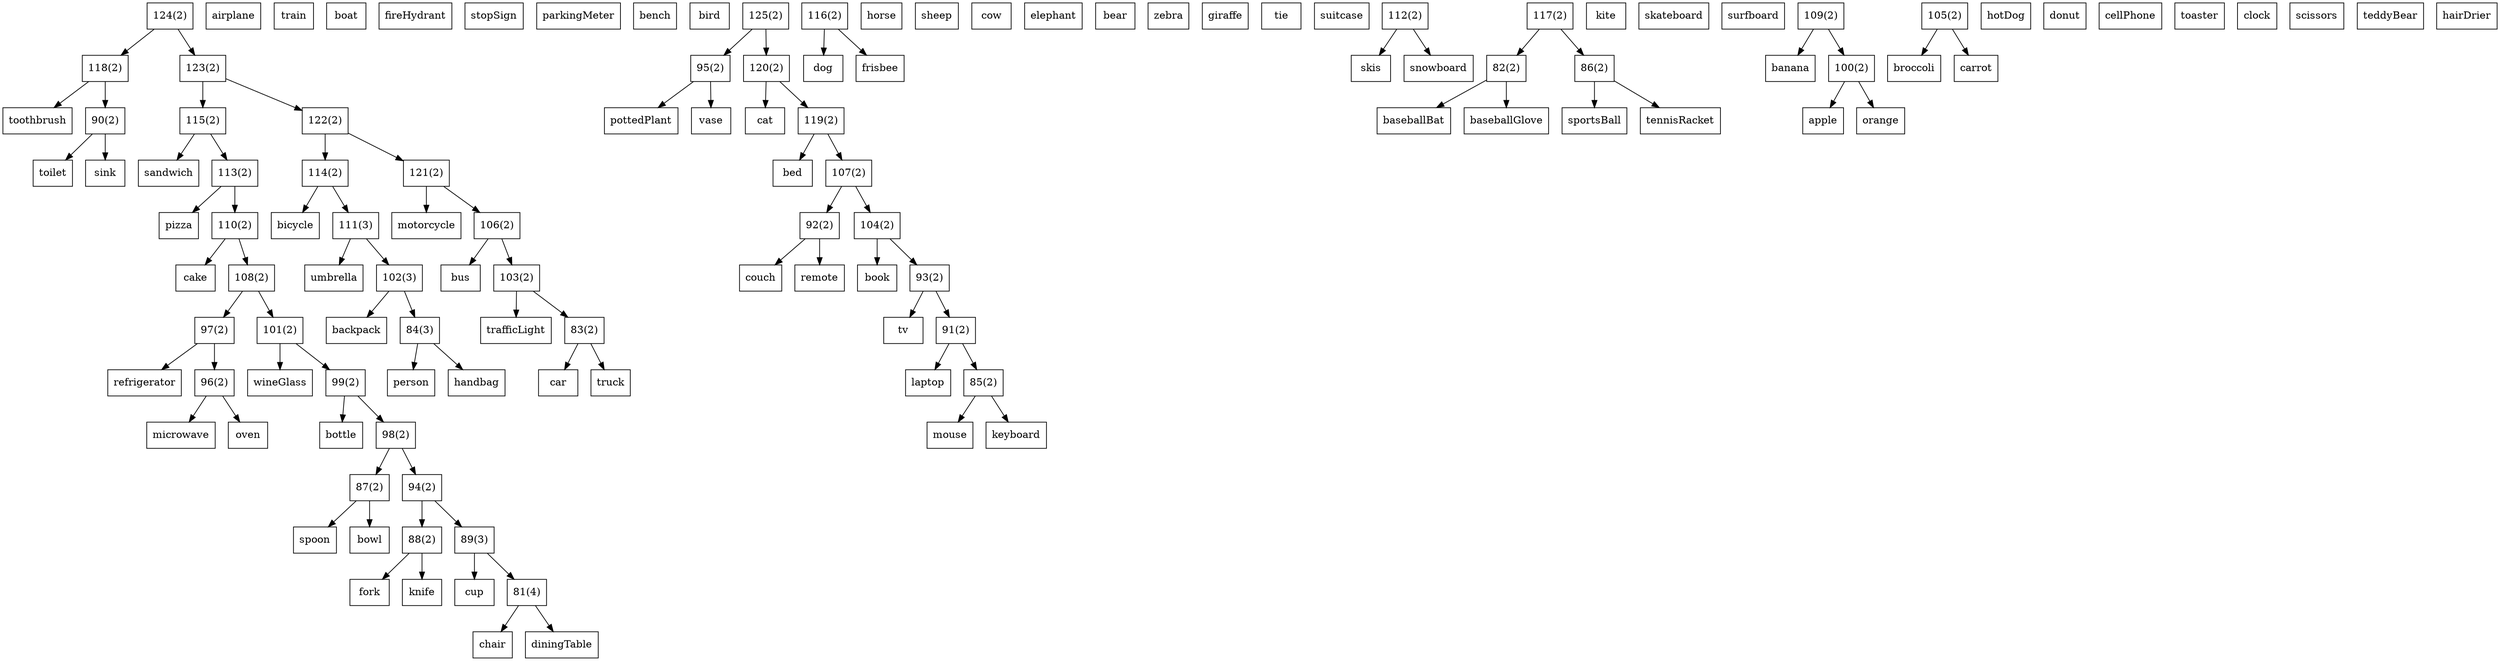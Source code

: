 digraph coco2017_bin {
	1 [label="person", shape=box];
	2 [label="bicycle", shape=box];
	3 [label="car", shape=box];
	4 [label="motorcycle", shape=box];
	5 [label="airplane", shape=box];
	6 [label="bus", shape=box];
	7 [label="train", shape=box];
	8 [label="truck", shape=box];
	9 [label="boat", shape=box];
	10 [label="trafficLight", shape=box];
	11 [label="fireHydrant", shape=box];
	12 [label="stopSign", shape=box];
	13 [label="parkingMeter", shape=box];
	14 [label="bench", shape=box];
	15 [label="bird", shape=box];
	16 [label="cat", shape=box];
	17 [label="dog", shape=box];
	18 [label="horse", shape=box];
	19 [label="sheep", shape=box];
	20 [label="cow", shape=box];
	21 [label="elephant", shape=box];
	22 [label="bear", shape=box];
	23 [label="zebra", shape=box];
	24 [label="giraffe", shape=box];
	25 [label="backpack", shape=box];
	26 [label="umbrella", shape=box];
	27 [label="handbag", shape=box];
	28 [label="tie", shape=box];
	29 [label="suitcase", shape=box];
	30 [label="frisbee", shape=box];
	31 [label="skis", shape=box];
	32 [label="snowboard", shape=box];
	33 [label="sportsBall", shape=box];
	34 [label="kite", shape=box];
	35 [label="baseballBat", shape=box];
	36 [label="baseballGlove", shape=box];
	37 [label="skateboard", shape=box];
	38 [label="surfboard", shape=box];
	39 [label="tennisRacket", shape=box];
	40 [label="bottle", shape=box];
	41 [label="wineGlass", shape=box];
	42 [label="cup", shape=box];
	43 [label="fork", shape=box];
	44 [label="knife", shape=box];
	45 [label="spoon", shape=box];
	46 [label="bowl", shape=box];
	47 [label="banana", shape=box];
	48 [label="apple", shape=box];
	49 [label="sandwich", shape=box];
	50 [label="orange", shape=box];
	51 [label="broccoli", shape=box];
	52 [label="carrot", shape=box];
	53 [label="hotDog", shape=box];
	54 [label="pizza", shape=box];
	55 [label="donut", shape=box];
	56 [label="cake", shape=box];
	57 [label="chair", shape=box];
	58 [label="couch", shape=box];
	59 [label="pottedPlant", shape=box];
	60 [label="bed", shape=box];
	61 [label="diningTable", shape=box];
	62 [label="toilet", shape=box];
	63 [label="tv", shape=box];
	64 [label="laptop", shape=box];
	65 [label="mouse", shape=box];
	66 [label="remote", shape=box];
	67 [label="keyboard", shape=box];
	68 [label="cellPhone", shape=box];
	69 [label="microwave", shape=box];
	70 [label="oven", shape=box];
	71 [label="toaster", shape=box];
	72 [label="sink", shape=box];
	73 [label="refrigerator", shape=box];
	74 [label="book", shape=box];
	75 [label="clock", shape=box];
	76 [label="vase", shape=box];
	77 [label="scissors", shape=box];
	78 [label="teddyBear", shape=box];
	79 [label="hairDrier", shape=box];
	80 [label="toothbrush", shape=box];
	81 [label="81(4)", shape=box];
	81->61;
	81->57;
	82 [label="82(2)", shape=box];
	82->36;
	82->35;
	83 [label="83(2)", shape=box];
	83->8;
	83->3;
	84 [label="84(3)", shape=box];
	84->27;
	84->1;
	85 [label="85(2)", shape=box];
	85->67;
	85->65;
	86 [label="86(2)", shape=box];
	86->39;
	86->33;
	87 [label="87(2)", shape=box];
	87->46;
	87->45;
	88 [label="88(2)", shape=box];
	88->44;
	88->43;
	89 [label="89(3)", shape=box];
	89->81;
	89->42;
	90 [label="90(2)", shape=box];
	90->72;
	90->62;
	91 [label="91(2)", shape=box];
	91->85;
	91->64;
	92 [label="92(2)", shape=box];
	92->66;
	92->58;
	93 [label="93(2)", shape=box];
	93->91;
	93->63;
	94 [label="94(2)", shape=box];
	94->89;
	94->88;
	95 [label="95(2)", shape=box];
	95->76;
	95->59;
	96 [label="96(2)", shape=box];
	96->70;
	96->69;
	97 [label="97(2)", shape=box];
	97->96;
	97->73;
	98 [label="98(2)", shape=box];
	98->94;
	98->87;
	99 [label="99(2)", shape=box];
	99->98;
	99->40;
	100 [label="100(2)", shape=box];
	100->50;
	100->48;
	101 [label="101(2)", shape=box];
	101->99;
	101->41;
	102 [label="102(3)", shape=box];
	102->84;
	102->25;
	103 [label="103(2)", shape=box];
	103->83;
	103->10;
	104 [label="104(2)", shape=box];
	104->93;
	104->74;
	105 [label="105(2)", shape=box];
	105->52;
	105->51;
	106 [label="106(2)", shape=box];
	106->103;
	106->6;
	107 [label="107(2)", shape=box];
	107->104;
	107->92;
	108 [label="108(2)", shape=box];
	108->101;
	108->97;
	109 [label="109(2)", shape=box];
	109->100;
	109->47;
	110 [label="110(2)", shape=box];
	110->108;
	110->56;
	111 [label="111(3)", shape=box];
	111->102;
	111->26;
	112 [label="112(2)", shape=box];
	112->32;
	112->31;
	113 [label="113(2)", shape=box];
	113->110;
	113->54;
	114 [label="114(2)", shape=box];
	114->111;
	114->2;
	115 [label="115(2)", shape=box];
	115->113;
	115->49;
	116 [label="116(2)", shape=box];
	116->30;
	116->17;
	117 [label="117(2)", shape=box];
	117->86;
	117->82;
	118 [label="118(2)", shape=box];
	118->90;
	118->80;
	119 [label="119(2)", shape=box];
	119->107;
	119->60;
	120 [label="120(2)", shape=box];
	120->119;
	120->16;
	121 [label="121(2)", shape=box];
	121->106;
	121->4;
	122 [label="122(2)", shape=box];
	122->121;
	122->114;
	123 [label="123(2)", shape=box];
	123->122;
	123->115;
	124 [label="124(2)", shape=box];
	124->123;
	124->118;
	125 [label="125(2)", shape=box];
	125->120;
	125->95;
}
